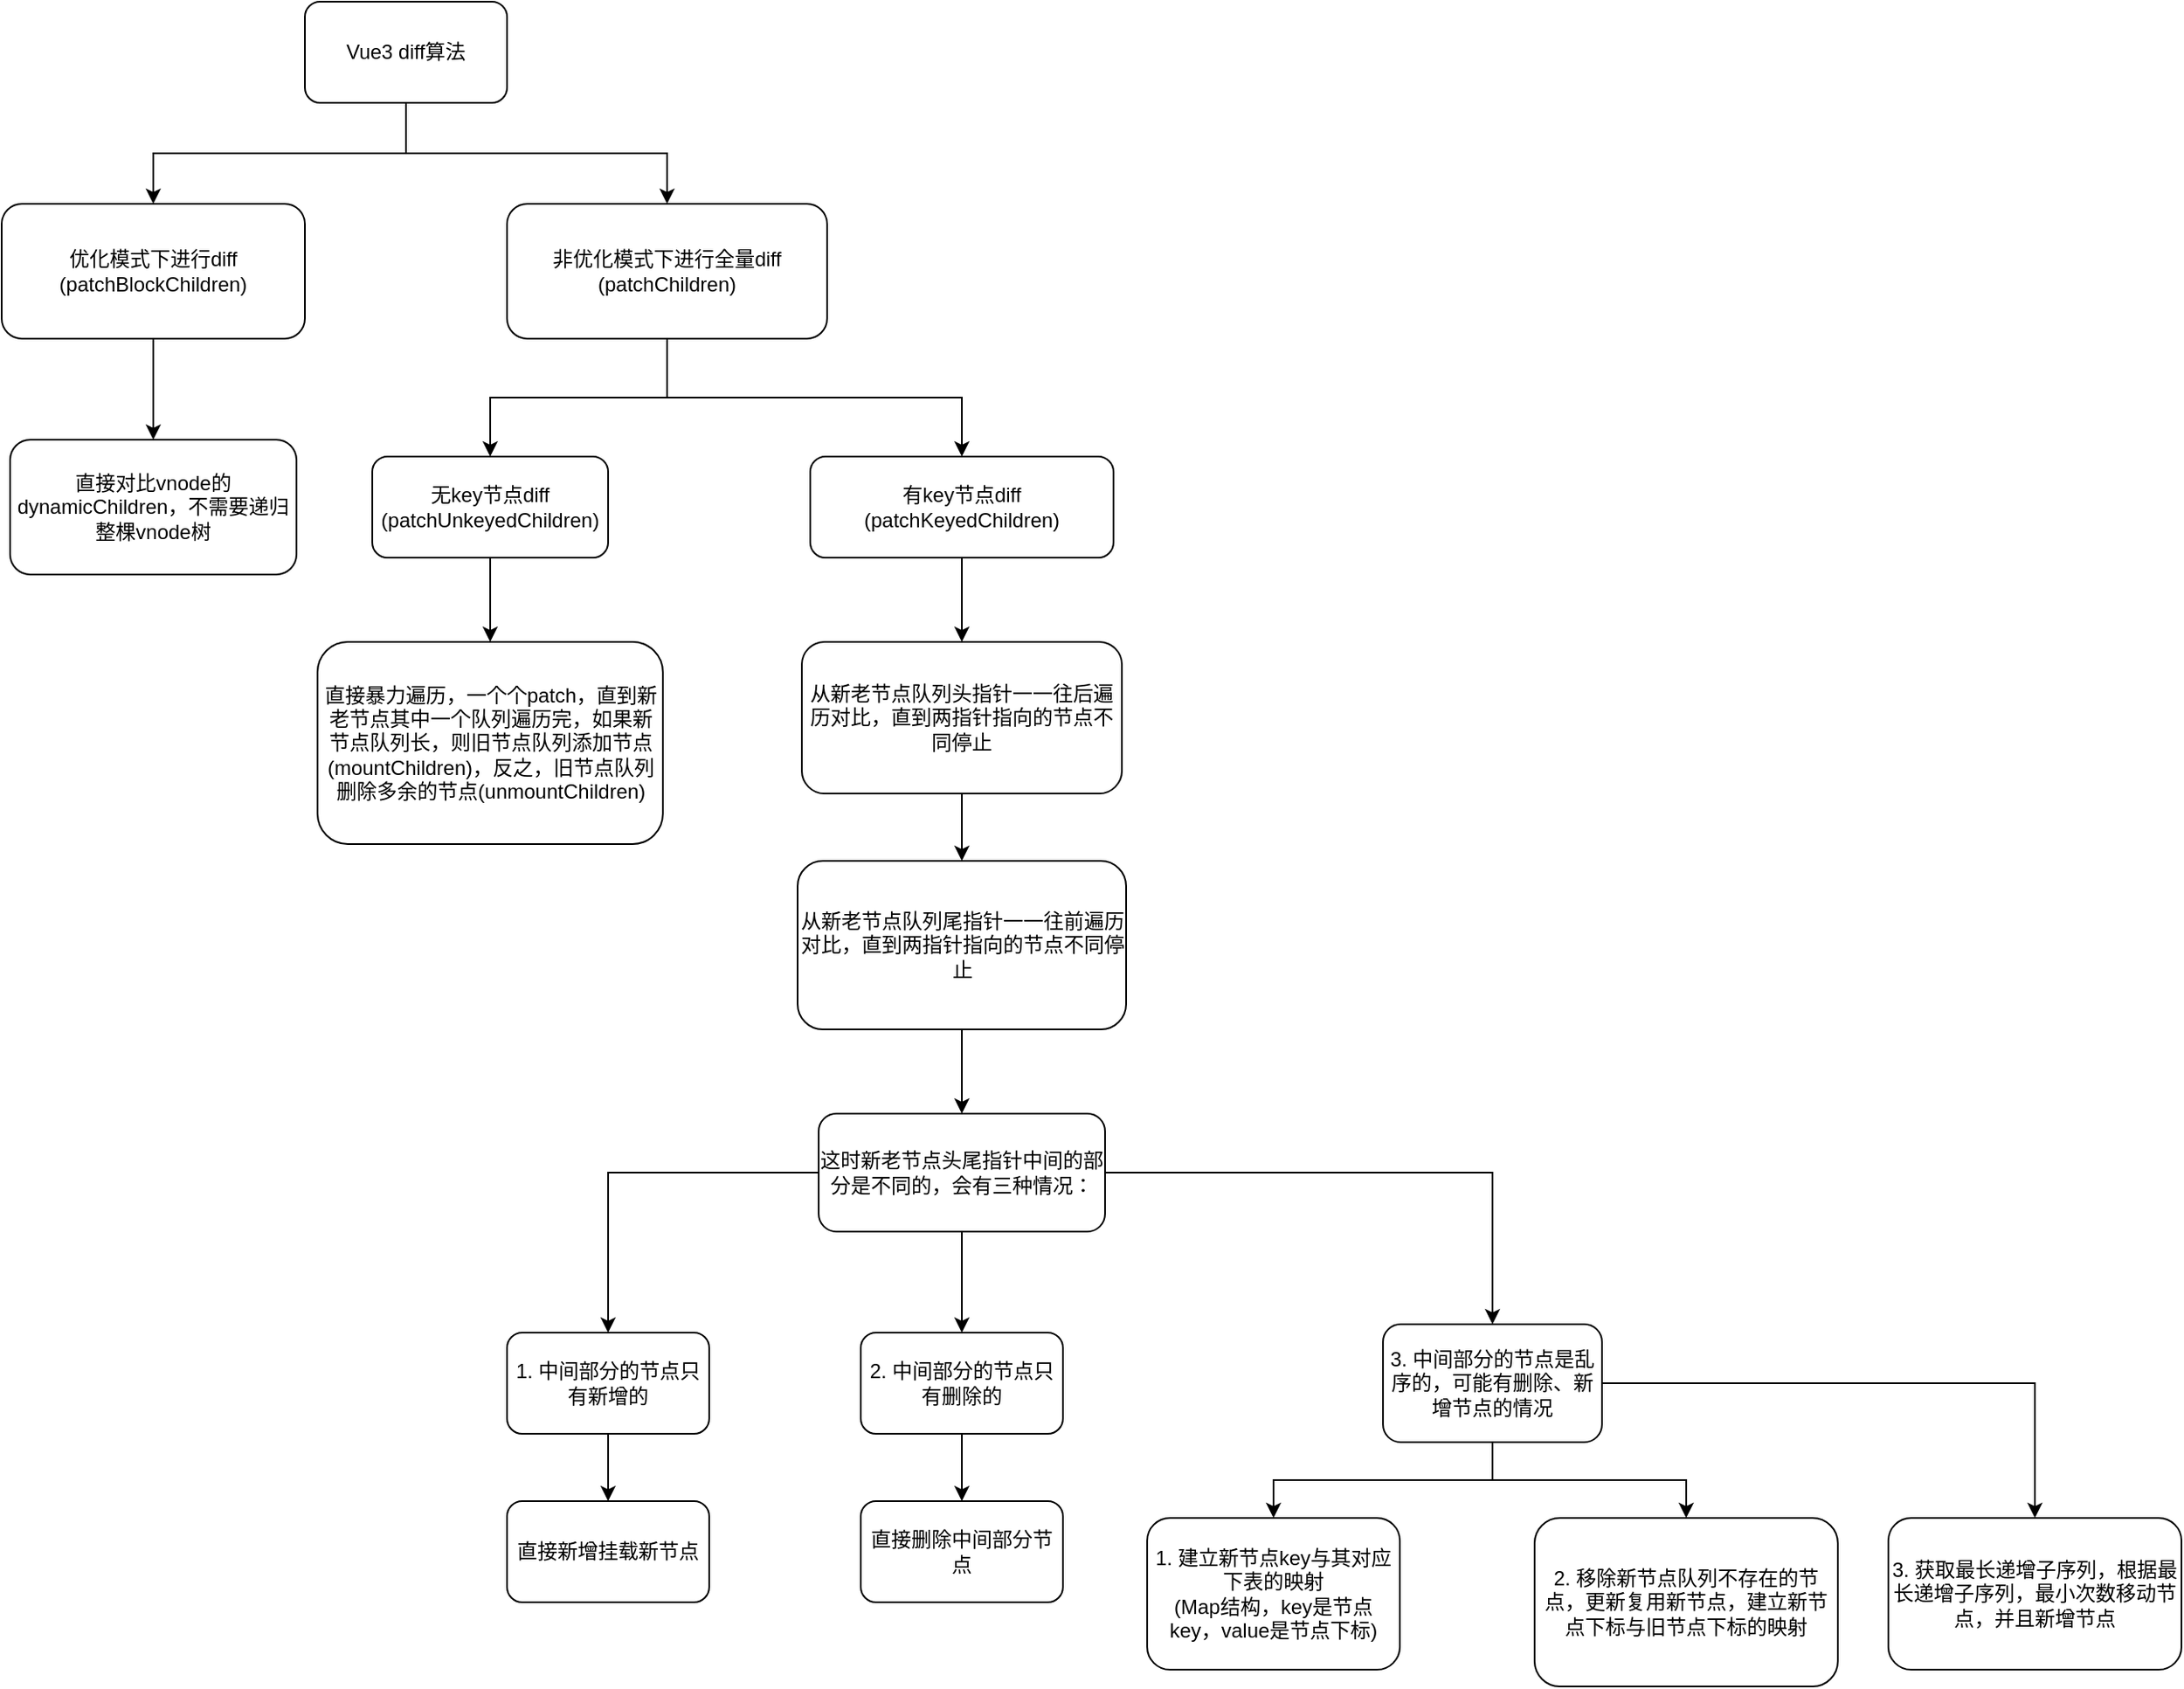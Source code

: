 <mxfile version="20.4.0" type="github">
  <diagram id="ILyPGLwqwwxRPI_2Q06Y" name="第 1 页">
    <mxGraphModel dx="1426" dy="794" grid="1" gridSize="10" guides="1" tooltips="1" connect="1" arrows="1" fold="1" page="1" pageScale="1" pageWidth="583" pageHeight="827" math="0" shadow="0">
      <root>
        <mxCell id="0" />
        <mxCell id="1" parent="0" />
        <mxCell id="0iTJBzLjwEh6FHrzZWZ4-3" style="edgeStyle=orthogonalEdgeStyle;rounded=0;orthogonalLoop=1;jettySize=auto;html=1;" edge="1" parent="1" source="0iTJBzLjwEh6FHrzZWZ4-1" target="0iTJBzLjwEh6FHrzZWZ4-2">
          <mxGeometry relative="1" as="geometry" />
        </mxCell>
        <mxCell id="0iTJBzLjwEh6FHrzZWZ4-7" style="edgeStyle=orthogonalEdgeStyle;rounded=0;orthogonalLoop=1;jettySize=auto;html=1;" edge="1" parent="1" source="0iTJBzLjwEh6FHrzZWZ4-1" target="0iTJBzLjwEh6FHrzZWZ4-6">
          <mxGeometry relative="1" as="geometry" />
        </mxCell>
        <mxCell id="0iTJBzLjwEh6FHrzZWZ4-1" value="Vue3 diff算法" style="rounded=1;whiteSpace=wrap;html=1;" vertex="1" parent="1">
          <mxGeometry x="200" y="20" width="120" height="60" as="geometry" />
        </mxCell>
        <mxCell id="0iTJBzLjwEh6FHrzZWZ4-5" style="edgeStyle=orthogonalEdgeStyle;rounded=0;orthogonalLoop=1;jettySize=auto;html=1;" edge="1" parent="1" source="0iTJBzLjwEh6FHrzZWZ4-2" target="0iTJBzLjwEh6FHrzZWZ4-4">
          <mxGeometry relative="1" as="geometry" />
        </mxCell>
        <mxCell id="0iTJBzLjwEh6FHrzZWZ4-2" value="优化模式下进行diff&lt;br&gt;(patchBlockChildren)" style="rounded=1;whiteSpace=wrap;html=1;" vertex="1" parent="1">
          <mxGeometry x="20" y="140" width="180" height="80" as="geometry" />
        </mxCell>
        <mxCell id="0iTJBzLjwEh6FHrzZWZ4-4" value="直接对比vnode的dynamicChildren，不需要递归整棵vnode树" style="rounded=1;whiteSpace=wrap;html=1;" vertex="1" parent="1">
          <mxGeometry x="25" y="280" width="170" height="80" as="geometry" />
        </mxCell>
        <mxCell id="0iTJBzLjwEh6FHrzZWZ4-11" style="edgeStyle=orthogonalEdgeStyle;rounded=0;orthogonalLoop=1;jettySize=auto;html=1;" edge="1" parent="1" source="0iTJBzLjwEh6FHrzZWZ4-6" target="0iTJBzLjwEh6FHrzZWZ4-10">
          <mxGeometry relative="1" as="geometry" />
        </mxCell>
        <mxCell id="0iTJBzLjwEh6FHrzZWZ4-13" style="edgeStyle=orthogonalEdgeStyle;rounded=0;orthogonalLoop=1;jettySize=auto;html=1;" edge="1" parent="1" source="0iTJBzLjwEh6FHrzZWZ4-6" target="0iTJBzLjwEh6FHrzZWZ4-12">
          <mxGeometry relative="1" as="geometry" />
        </mxCell>
        <mxCell id="0iTJBzLjwEh6FHrzZWZ4-6" value="非优化模式下进行全量diff&lt;br&gt;(patchChildren)" style="rounded=1;whiteSpace=wrap;html=1;" vertex="1" parent="1">
          <mxGeometry x="320" y="140" width="190" height="80" as="geometry" />
        </mxCell>
        <mxCell id="0iTJBzLjwEh6FHrzZWZ4-15" style="edgeStyle=orthogonalEdgeStyle;rounded=0;orthogonalLoop=1;jettySize=auto;html=1;" edge="1" parent="1" source="0iTJBzLjwEh6FHrzZWZ4-10" target="0iTJBzLjwEh6FHrzZWZ4-14">
          <mxGeometry relative="1" as="geometry" />
        </mxCell>
        <mxCell id="0iTJBzLjwEh6FHrzZWZ4-10" value="无key节点diff&lt;br&gt;(patchUnkeyedChildren)" style="rounded=1;whiteSpace=wrap;html=1;" vertex="1" parent="1">
          <mxGeometry x="240" y="290" width="140" height="60" as="geometry" />
        </mxCell>
        <mxCell id="0iTJBzLjwEh6FHrzZWZ4-17" style="edgeStyle=orthogonalEdgeStyle;rounded=0;orthogonalLoop=1;jettySize=auto;html=1;" edge="1" parent="1" source="0iTJBzLjwEh6FHrzZWZ4-12" target="0iTJBzLjwEh6FHrzZWZ4-16">
          <mxGeometry relative="1" as="geometry" />
        </mxCell>
        <mxCell id="0iTJBzLjwEh6FHrzZWZ4-12" value="有key节点diff&lt;br&gt;(patchKeyedChildren)" style="rounded=1;whiteSpace=wrap;html=1;" vertex="1" parent="1">
          <mxGeometry x="500" y="290" width="180" height="60" as="geometry" />
        </mxCell>
        <mxCell id="0iTJBzLjwEh6FHrzZWZ4-14" value="直接暴力遍历，一个个patch，直到新老节点其中一个队列遍历完，如果新节点队列长，则旧节点队列添加节点(mountChildren)，反之，旧节点队列删除多余的节点(unmountChildren)" style="rounded=1;whiteSpace=wrap;html=1;" vertex="1" parent="1">
          <mxGeometry x="207.5" y="400" width="205" height="120" as="geometry" />
        </mxCell>
        <mxCell id="0iTJBzLjwEh6FHrzZWZ4-19" style="edgeStyle=orthogonalEdgeStyle;rounded=0;orthogonalLoop=1;jettySize=auto;html=1;" edge="1" parent="1" source="0iTJBzLjwEh6FHrzZWZ4-16" target="0iTJBzLjwEh6FHrzZWZ4-18">
          <mxGeometry relative="1" as="geometry" />
        </mxCell>
        <mxCell id="0iTJBzLjwEh6FHrzZWZ4-16" value="从新老节点队列头指针一一往后遍历对比，直到两指针指向的节点不同停止" style="rounded=1;whiteSpace=wrap;html=1;" vertex="1" parent="1">
          <mxGeometry x="495" y="400" width="190" height="90" as="geometry" />
        </mxCell>
        <mxCell id="0iTJBzLjwEh6FHrzZWZ4-21" style="edgeStyle=orthogonalEdgeStyle;rounded=0;orthogonalLoop=1;jettySize=auto;html=1;" edge="1" parent="1" source="0iTJBzLjwEh6FHrzZWZ4-18" target="0iTJBzLjwEh6FHrzZWZ4-20">
          <mxGeometry relative="1" as="geometry" />
        </mxCell>
        <mxCell id="0iTJBzLjwEh6FHrzZWZ4-18" value="从新老节点队列尾指针一一往前遍历对比，直到两指针指向的节点不同停止" style="rounded=1;whiteSpace=wrap;html=1;" vertex="1" parent="1">
          <mxGeometry x="492.5" y="530" width="195" height="100" as="geometry" />
        </mxCell>
        <mxCell id="0iTJBzLjwEh6FHrzZWZ4-24" style="edgeStyle=orthogonalEdgeStyle;rounded=0;orthogonalLoop=1;jettySize=auto;html=1;" edge="1" parent="1" source="0iTJBzLjwEh6FHrzZWZ4-20" target="0iTJBzLjwEh6FHrzZWZ4-22">
          <mxGeometry relative="1" as="geometry" />
        </mxCell>
        <mxCell id="0iTJBzLjwEh6FHrzZWZ4-28" style="edgeStyle=orthogonalEdgeStyle;rounded=0;orthogonalLoop=1;jettySize=auto;html=1;" edge="1" parent="1" source="0iTJBzLjwEh6FHrzZWZ4-20" target="0iTJBzLjwEh6FHrzZWZ4-27">
          <mxGeometry relative="1" as="geometry" />
        </mxCell>
        <mxCell id="0iTJBzLjwEh6FHrzZWZ4-32" style="edgeStyle=orthogonalEdgeStyle;rounded=0;orthogonalLoop=1;jettySize=auto;html=1;" edge="1" parent="1" source="0iTJBzLjwEh6FHrzZWZ4-20" target="0iTJBzLjwEh6FHrzZWZ4-31">
          <mxGeometry relative="1" as="geometry" />
        </mxCell>
        <mxCell id="0iTJBzLjwEh6FHrzZWZ4-20" value="这时新老节点头尾指针中间的部分是不同的，会有三种情况：" style="rounded=1;whiteSpace=wrap;html=1;" vertex="1" parent="1">
          <mxGeometry x="505" y="680" width="170" height="70" as="geometry" />
        </mxCell>
        <mxCell id="0iTJBzLjwEh6FHrzZWZ4-26" style="edgeStyle=orthogonalEdgeStyle;rounded=0;orthogonalLoop=1;jettySize=auto;html=1;" edge="1" parent="1" source="0iTJBzLjwEh6FHrzZWZ4-22" target="0iTJBzLjwEh6FHrzZWZ4-25">
          <mxGeometry relative="1" as="geometry" />
        </mxCell>
        <mxCell id="0iTJBzLjwEh6FHrzZWZ4-22" value="1. 中间部分的节点只有新增的" style="rounded=1;whiteSpace=wrap;html=1;" vertex="1" parent="1">
          <mxGeometry x="320" y="810" width="120" height="60" as="geometry" />
        </mxCell>
        <mxCell id="0iTJBzLjwEh6FHrzZWZ4-25" value="直接新增挂载新节点" style="rounded=1;whiteSpace=wrap;html=1;" vertex="1" parent="1">
          <mxGeometry x="320" y="910" width="120" height="60" as="geometry" />
        </mxCell>
        <mxCell id="0iTJBzLjwEh6FHrzZWZ4-30" style="edgeStyle=orthogonalEdgeStyle;rounded=0;orthogonalLoop=1;jettySize=auto;html=1;" edge="1" parent="1" source="0iTJBzLjwEh6FHrzZWZ4-27" target="0iTJBzLjwEh6FHrzZWZ4-29">
          <mxGeometry relative="1" as="geometry" />
        </mxCell>
        <mxCell id="0iTJBzLjwEh6FHrzZWZ4-27" value="2. 中间部分的节点只有删除的" style="rounded=1;whiteSpace=wrap;html=1;" vertex="1" parent="1">
          <mxGeometry x="530" y="810" width="120" height="60" as="geometry" />
        </mxCell>
        <mxCell id="0iTJBzLjwEh6FHrzZWZ4-29" value="直接删除中间部分节点" style="rounded=1;whiteSpace=wrap;html=1;" vertex="1" parent="1">
          <mxGeometry x="530" y="910" width="120" height="60" as="geometry" />
        </mxCell>
        <mxCell id="0iTJBzLjwEh6FHrzZWZ4-34" style="edgeStyle=orthogonalEdgeStyle;rounded=0;orthogonalLoop=1;jettySize=auto;html=1;" edge="1" parent="1" source="0iTJBzLjwEh6FHrzZWZ4-31" target="0iTJBzLjwEh6FHrzZWZ4-33">
          <mxGeometry relative="1" as="geometry" />
        </mxCell>
        <mxCell id="0iTJBzLjwEh6FHrzZWZ4-37" style="edgeStyle=orthogonalEdgeStyle;rounded=0;orthogonalLoop=1;jettySize=auto;html=1;" edge="1" parent="1" source="0iTJBzLjwEh6FHrzZWZ4-31" target="0iTJBzLjwEh6FHrzZWZ4-36">
          <mxGeometry relative="1" as="geometry" />
        </mxCell>
        <mxCell id="0iTJBzLjwEh6FHrzZWZ4-39" style="edgeStyle=orthogonalEdgeStyle;rounded=0;orthogonalLoop=1;jettySize=auto;html=1;" edge="1" parent="1" source="0iTJBzLjwEh6FHrzZWZ4-31" target="0iTJBzLjwEh6FHrzZWZ4-38">
          <mxGeometry relative="1" as="geometry" />
        </mxCell>
        <mxCell id="0iTJBzLjwEh6FHrzZWZ4-31" value="3. 中间部分的节点是乱序的，可能有删除、新增节点的情况" style="rounded=1;whiteSpace=wrap;html=1;" vertex="1" parent="1">
          <mxGeometry x="840" y="805" width="130" height="70" as="geometry" />
        </mxCell>
        <mxCell id="0iTJBzLjwEh6FHrzZWZ4-33" value="1. 建立新节点key与其对应下表的映射&lt;br&gt;(Map结构，key是节点key，value是节点下标)" style="rounded=1;whiteSpace=wrap;html=1;" vertex="1" parent="1">
          <mxGeometry x="700" y="920" width="150" height="90" as="geometry" />
        </mxCell>
        <mxCell id="0iTJBzLjwEh6FHrzZWZ4-36" value="2. 移除新节点队列不存在的节点，更新复用新节点，建立新节点下标与旧节点下标的映射" style="rounded=1;whiteSpace=wrap;html=1;" vertex="1" parent="1">
          <mxGeometry x="930" y="920" width="180" height="100" as="geometry" />
        </mxCell>
        <mxCell id="0iTJBzLjwEh6FHrzZWZ4-38" value="3. 获取最长递增子序列，根据最长递增子序列，最小次数移动节点，并且新增节点" style="rounded=1;whiteSpace=wrap;html=1;" vertex="1" parent="1">
          <mxGeometry x="1140" y="920" width="174" height="90" as="geometry" />
        </mxCell>
      </root>
    </mxGraphModel>
  </diagram>
</mxfile>
